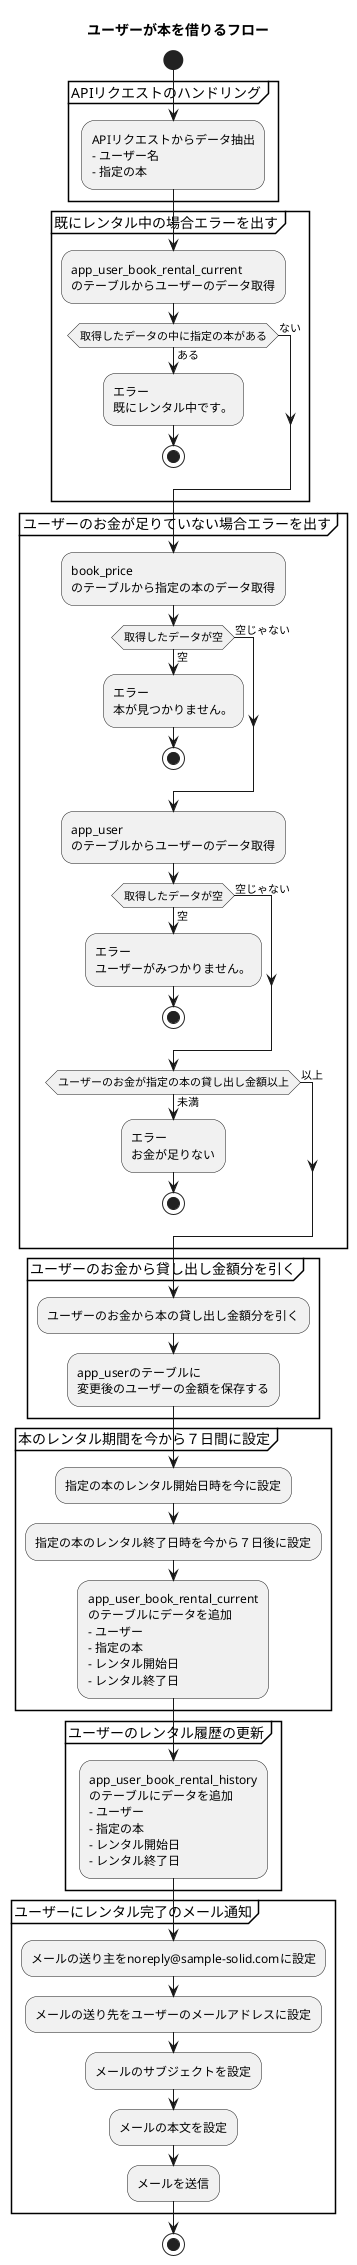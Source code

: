 @startuml
title ユーザーが本を借りるフロー

start
partition "APIリクエストのハンドリング" {
    :APIリクエストからデータ抽出
    - ユーザー名
    - 指定の本;
}

partition "既にレンタル中の場合エラーを出す" {
    :app_user_book_rental_current
    のテーブルからユーザーのデータ取得;
    if (取得したデータの中に指定の本がある) then (ある)
        :エラー
        既にレンタル中です。;
        stop
    else (ない)
    endif
}

partition "ユーザーのお金が足りていない場合エラーを出す" {
    :book_price
    のテーブルから指定の本のデータ取得;
    if (取得したデータが空) then (空)
        :エラー
        本が見つかりません。;
        stop
    else (空じゃない)
    endif

    :app_user
    のテーブルからユーザーのデータ取得;
    if (取得したデータが空) then (空)
        :エラー
        ユーザーがみつかりません。;
        stop
    else (空じゃない)
    endif

    if (ユーザーのお金が指定の本の貸し出し金額以上) then (未満)
        :エラー
        お金が足りない;
        stop
    else (以上)
    endif
}

partition "ユーザーのお金から貸し出し金額分を引く" {
    :ユーザーのお金から本の貸し出し金額分を引く;
    :app_userのテーブルに
    変更後のユーザーの金額を保存する;
}

partition "本のレンタル期間を今から７日間に設定" {
    :指定の本のレンタル開始日時を今に設定;
    :指定の本のレンタル終了日時を今から７日後に設定;
    :app_user_book_rental_current
    のテーブルにデータを追加
    - ユーザー
    - 指定の本
    - レンタル開始日
    - レンタル終了日;
}

partition "ユーザーのレンタル履歴の更新" {
    :app_user_book_rental_history
    のテーブルにデータを追加
    - ユーザー
    - 指定の本
    - レンタル開始日
    - レンタル終了日;
}

partition "ユーザーにレンタル完了のメール通知" {
    :メールの送り主をnoreply@sample-solid.comに設定;
    :メールの送り先をユーザーのメールアドレスに設定;
    :メールのサブジェクトを設定;
    :メールの本文を設定;
    :メールを送信;
}
stop
@enduml
